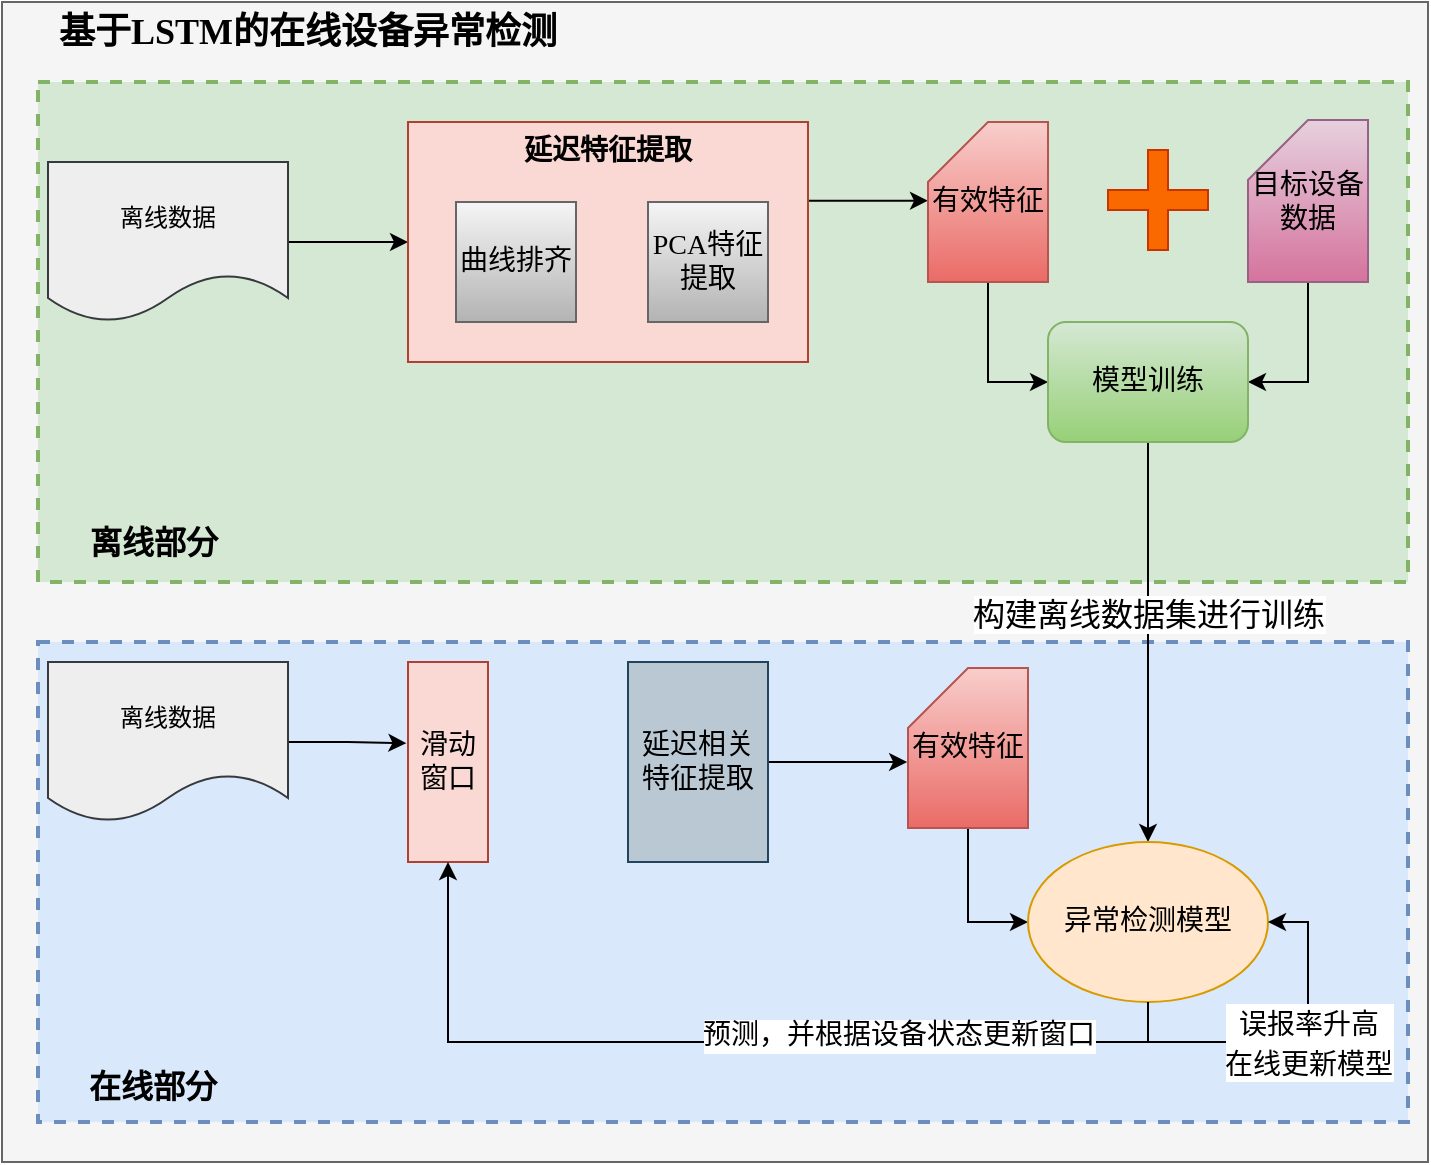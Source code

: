<mxfile version="16.4.5" type="github"><diagram id="fhJy-NMi5R2gWApcjkDZ" name="第 1 页"><mxGraphModel dx="1038" dy="547" grid="1" gridSize="10" guides="1" tooltips="1" connect="1" arrows="1" fold="1" page="1" pageScale="1" pageWidth="827" pageHeight="1169" math="0" shadow="0"><root><mxCell id="0"/><mxCell id="1" parent="0"/><mxCell id="j8Rh7myEelyss6LWzy7N-34" value="" style="rounded=0;whiteSpace=wrap;html=1;fontFamily=Times New Roman;fontSize=14;fillColor=#f5f5f5;fontColor=#333333;strokeColor=#666666;" vertex="1" parent="1"><mxGeometry x="127" y="30" width="713" height="580" as="geometry"/></mxCell><mxCell id="j8Rh7myEelyss6LWzy7N-38" value="" style="rounded=0;whiteSpace=wrap;html=1;dashed=1;fontFamily=Times New Roman;fontSize=16;strokeWidth=2;fillColor=#dae8fc;strokeColor=#6c8ebf;" vertex="1" parent="1"><mxGeometry x="145" y="350" width="685" height="240" as="geometry"/></mxCell><mxCell id="j8Rh7myEelyss6LWzy7N-36" value="" style="rounded=0;whiteSpace=wrap;html=1;fontFamily=Times New Roman;fontSize=18;dashed=1;strokeWidth=2;fillColor=#d5e8d4;strokeColor=#82b366;" vertex="1" parent="1"><mxGeometry x="145" y="70" width="685" height="250" as="geometry"/></mxCell><mxCell id="j8Rh7myEelyss6LWzy7N-19" style="edgeStyle=orthogonalEdgeStyle;rounded=0;orthogonalLoop=1;jettySize=auto;html=1;exitX=1;exitY=0.5;exitDx=0;exitDy=0;entryX=0;entryY=0.5;entryDx=0;entryDy=0;fontFamily=Times New Roman;fontSize=14;" edge="1" parent="1" source="j8Rh7myEelyss6LWzy7N-1" target="j8Rh7myEelyss6LWzy7N-3"><mxGeometry relative="1" as="geometry"/></mxCell><mxCell id="j8Rh7myEelyss6LWzy7N-1" value="&lt;font face=&quot;Times New Roman&quot;&gt;离线数据&lt;/font&gt;" style="shape=document;whiteSpace=wrap;html=1;boundedLbl=1;fillColor=#eeeeee;strokeColor=#36393d;" vertex="1" parent="1"><mxGeometry x="150" y="110" width="120" height="80" as="geometry"/></mxCell><mxCell id="j8Rh7myEelyss6LWzy7N-29" style="edgeStyle=orthogonalEdgeStyle;rounded=0;orthogonalLoop=1;jettySize=auto;html=1;exitX=1;exitY=0.5;exitDx=0;exitDy=0;entryX=-0.02;entryY=0.406;entryDx=0;entryDy=0;entryPerimeter=0;fontFamily=Times New Roman;fontSize=14;" edge="1" parent="1" source="j8Rh7myEelyss6LWzy7N-2" target="j8Rh7myEelyss6LWzy7N-20"><mxGeometry relative="1" as="geometry"/></mxCell><mxCell id="j8Rh7myEelyss6LWzy7N-2" value="&lt;font face=&quot;Times New Roman&quot;&gt;离线数据&lt;/font&gt;" style="shape=document;whiteSpace=wrap;html=1;boundedLbl=1;fillColor=#eeeeee;strokeColor=#36393d;" vertex="1" parent="1"><mxGeometry x="150" y="360" width="120" height="80" as="geometry"/></mxCell><mxCell id="j8Rh7myEelyss6LWzy7N-11" style="edgeStyle=orthogonalEdgeStyle;rounded=0;orthogonalLoop=1;jettySize=auto;html=1;exitX=1;exitY=0.5;exitDx=0;exitDy=0;entryX=0;entryY=0.492;entryDx=0;entryDy=0;entryPerimeter=0;fontFamily=Times New Roman;fontSize=14;" edge="1" parent="1" source="j8Rh7myEelyss6LWzy7N-3" target="j8Rh7myEelyss6LWzy7N-7"><mxGeometry relative="1" as="geometry"><Array as="points"><mxPoint x="530" y="129"/></Array></mxGeometry></mxCell><mxCell id="j8Rh7myEelyss6LWzy7N-3" value="" style="rounded=0;whiteSpace=wrap;html=1;fillColor=#fad9d5;strokeColor=#ae4132;" vertex="1" parent="1"><mxGeometry x="330" y="90" width="200" height="120" as="geometry"/></mxCell><mxCell id="j8Rh7myEelyss6LWzy7N-4" value="&lt;font face=&quot;Times New Roman&quot; style=&quot;font-size: 14px&quot;&gt;&lt;b&gt;延迟特征提取&lt;/b&gt;&lt;/font&gt;" style="text;html=1;strokeColor=none;fillColor=none;align=center;verticalAlign=middle;whiteSpace=wrap;rounded=0;" vertex="1" parent="1"><mxGeometry x="380" y="90" width="100" height="30" as="geometry"/></mxCell><mxCell id="j8Rh7myEelyss6LWzy7N-5" value="曲线排齐" style="whiteSpace=wrap;html=1;aspect=fixed;fontFamily=Times New Roman;fontSize=14;fillColor=#f5f5f5;gradientColor=#b3b3b3;strokeColor=#666666;" vertex="1" parent="1"><mxGeometry x="354" y="130" width="60" height="60" as="geometry"/></mxCell><mxCell id="j8Rh7myEelyss6LWzy7N-6" value="PCA特征提取" style="whiteSpace=wrap;html=1;aspect=fixed;fontFamily=Times New Roman;fontSize=14;fillColor=#f5f5f5;gradientColor=#b3b3b3;strokeColor=#666666;" vertex="1" parent="1"><mxGeometry x="450" y="130" width="60" height="60" as="geometry"/></mxCell><mxCell id="j8Rh7myEelyss6LWzy7N-16" style="edgeStyle=orthogonalEdgeStyle;rounded=0;orthogonalLoop=1;jettySize=auto;html=1;exitX=0.5;exitY=1;exitDx=0;exitDy=0;exitPerimeter=0;entryX=0;entryY=0.5;entryDx=0;entryDy=0;fontFamily=Times New Roman;fontSize=14;" edge="1" parent="1" source="j8Rh7myEelyss6LWzy7N-7" target="j8Rh7myEelyss6LWzy7N-15"><mxGeometry relative="1" as="geometry"/></mxCell><mxCell id="j8Rh7myEelyss6LWzy7N-7" value="有效特征" style="shape=card;whiteSpace=wrap;html=1;fontFamily=Times New Roman;fontSize=14;fillColor=#f8cecc;gradientColor=#ea6b66;strokeColor=#b85450;" vertex="1" parent="1"><mxGeometry x="590" y="90" width="60" height="80" as="geometry"/></mxCell><mxCell id="j8Rh7myEelyss6LWzy7N-17" style="edgeStyle=orthogonalEdgeStyle;rounded=0;orthogonalLoop=1;jettySize=auto;html=1;exitX=0.5;exitY=1;exitDx=0;exitDy=0;exitPerimeter=0;entryX=1;entryY=0.5;entryDx=0;entryDy=0;fontFamily=Times New Roman;fontSize=14;" edge="1" parent="1" source="j8Rh7myEelyss6LWzy7N-8" target="j8Rh7myEelyss6LWzy7N-15"><mxGeometry relative="1" as="geometry"/></mxCell><mxCell id="j8Rh7myEelyss6LWzy7N-8" value="目标设备数据" style="shape=card;whiteSpace=wrap;html=1;fontFamily=Times New Roman;fontSize=14;fillColor=#e6d0de;gradientColor=#d5739d;strokeColor=#996185;" vertex="1" parent="1"><mxGeometry x="750" y="89" width="60" height="81" as="geometry"/></mxCell><mxCell id="j8Rh7myEelyss6LWzy7N-10" value="" style="shape=cross;whiteSpace=wrap;html=1;fontFamily=Times New Roman;fontSize=14;fillColor=#fa6800;fontColor=#000000;strokeColor=#C73500;" vertex="1" parent="1"><mxGeometry x="680" y="104" width="50" height="50" as="geometry"/></mxCell><mxCell id="j8Rh7myEelyss6LWzy7N-25" style="edgeStyle=orthogonalEdgeStyle;rounded=0;orthogonalLoop=1;jettySize=auto;html=1;exitX=0.5;exitY=1;exitDx=0;exitDy=0;entryX=0.5;entryY=0;entryDx=0;entryDy=0;fontFamily=Times New Roman;fontSize=14;" edge="1" parent="1" source="j8Rh7myEelyss6LWzy7N-15" target="j8Rh7myEelyss6LWzy7N-24"><mxGeometry relative="1" as="geometry"/></mxCell><mxCell id="j8Rh7myEelyss6LWzy7N-40" value="构建离线数据集进行训练" style="edgeLabel;html=1;align=center;verticalAlign=middle;resizable=0;points=[];fontSize=16;fontFamily=Times New Roman;" vertex="1" connectable="0" parent="j8Rh7myEelyss6LWzy7N-25"><mxGeometry x="-0.144" relative="1" as="geometry"><mxPoint as="offset"/></mxGeometry></mxCell><mxCell id="j8Rh7myEelyss6LWzy7N-15" value="模型训练" style="rounded=1;whiteSpace=wrap;html=1;fontFamily=Times New Roman;fontSize=14;fillColor=#d5e8d4;gradientColor=#97d077;strokeColor=#82b366;" vertex="1" parent="1"><mxGeometry x="650" y="190" width="100" height="60" as="geometry"/></mxCell><mxCell id="j8Rh7myEelyss6LWzy7N-20" value="滑动窗口" style="rounded=0;whiteSpace=wrap;html=1;fontFamily=Times New Roman;fontSize=14;fillColor=#fad9d5;strokeColor=#ae4132;" vertex="1" parent="1"><mxGeometry x="330" y="360" width="40" height="100" as="geometry"/></mxCell><mxCell id="j8Rh7myEelyss6LWzy7N-33" style="edgeStyle=orthogonalEdgeStyle;rounded=0;orthogonalLoop=1;jettySize=auto;html=1;exitX=1;exitY=0.5;exitDx=0;exitDy=0;entryX=-0.007;entryY=0.588;entryDx=0;entryDy=0;entryPerimeter=0;fontFamily=Times New Roman;fontSize=14;" edge="1" parent="1" source="j8Rh7myEelyss6LWzy7N-21" target="j8Rh7myEelyss6LWzy7N-22"><mxGeometry relative="1" as="geometry"/></mxCell><mxCell id="j8Rh7myEelyss6LWzy7N-21" value="延迟相关特征提取" style="rounded=0;whiteSpace=wrap;html=1;fontFamily=Times New Roman;fontSize=14;fillColor=#bac8d3;strokeColor=#23445d;" vertex="1" parent="1"><mxGeometry x="440" y="360" width="70" height="100" as="geometry"/></mxCell><mxCell id="j8Rh7myEelyss6LWzy7N-30" style="edgeStyle=orthogonalEdgeStyle;rounded=0;orthogonalLoop=1;jettySize=auto;html=1;exitX=0.5;exitY=1;exitDx=0;exitDy=0;exitPerimeter=0;entryX=0;entryY=0.5;entryDx=0;entryDy=0;fontFamily=Times New Roman;fontSize=14;" edge="1" parent="1" source="j8Rh7myEelyss6LWzy7N-22" target="j8Rh7myEelyss6LWzy7N-24"><mxGeometry relative="1" as="geometry"/></mxCell><mxCell id="j8Rh7myEelyss6LWzy7N-22" value="有效特征" style="shape=card;whiteSpace=wrap;html=1;fontFamily=Times New Roman;fontSize=14;fillColor=#f8cecc;gradientColor=#ea6b66;strokeColor=#b85450;" vertex="1" parent="1"><mxGeometry x="580" y="363" width="60" height="80" as="geometry"/></mxCell><mxCell id="j8Rh7myEelyss6LWzy7N-27" style="edgeStyle=orthogonalEdgeStyle;rounded=0;orthogonalLoop=1;jettySize=auto;html=1;exitX=0.5;exitY=1;exitDx=0;exitDy=0;entryX=0.5;entryY=1;entryDx=0;entryDy=0;fontFamily=Times New Roman;fontSize=14;" edge="1" parent="1" source="j8Rh7myEelyss6LWzy7N-24" target="j8Rh7myEelyss6LWzy7N-20"><mxGeometry relative="1" as="geometry"/></mxCell><mxCell id="j8Rh7myEelyss6LWzy7N-28" value="&lt;span style=&quot;font-weight: normal&quot;&gt;预测，并根据设备状态更新窗口&lt;/span&gt;" style="edgeLabel;html=1;align=center;verticalAlign=middle;resizable=0;points=[];fontSize=14;fontFamily=Times New Roman;fontStyle=1" vertex="1" connectable="0" parent="j8Rh7myEelyss6LWzy7N-27"><mxGeometry x="-0.368" y="-3" relative="1" as="geometry"><mxPoint as="offset"/></mxGeometry></mxCell><mxCell id="j8Rh7myEelyss6LWzy7N-24" value="异常检测模型" style="ellipse;whiteSpace=wrap;html=1;fontFamily=Times New Roman;fontSize=14;fillColor=#ffe6cc;strokeColor=#d79b00;" vertex="1" parent="1"><mxGeometry x="640" y="450" width="120" height="80" as="geometry"/></mxCell><mxCell id="j8Rh7myEelyss6LWzy7N-35" value="&lt;font size=&quot;1&quot;&gt;&lt;b style=&quot;font-size: 18px&quot;&gt;基于LSTM的在线设备异常检测&lt;/b&gt;&lt;/font&gt;" style="text;html=1;strokeColor=none;fillColor=none;align=center;verticalAlign=middle;whiteSpace=wrap;rounded=0;fontFamily=Times New Roman;fontSize=14;" vertex="1" parent="1"><mxGeometry x="150" y="30" width="260" height="30" as="geometry"/></mxCell><mxCell id="j8Rh7myEelyss6LWzy7N-37" value="&lt;font style=&quot;font-size: 16px&quot;&gt;&lt;b&gt;离线部分&lt;/b&gt;&lt;/font&gt;" style="text;html=1;strokeColor=none;fillColor=none;align=center;verticalAlign=middle;whiteSpace=wrap;rounded=0;dashed=1;fontFamily=Times New Roman;fontSize=18;" vertex="1" parent="1"><mxGeometry x="167.5" y="280" width="70" height="40" as="geometry"/></mxCell><mxCell id="j8Rh7myEelyss6LWzy7N-39" value="&lt;b&gt;在线部分&lt;/b&gt;" style="text;html=1;strokeColor=none;fillColor=none;align=center;verticalAlign=middle;whiteSpace=wrap;rounded=0;dashed=1;fontFamily=Times New Roman;fontSize=16;" vertex="1" parent="1"><mxGeometry x="165" y="557" width="75" height="30" as="geometry"/></mxCell><mxCell id="j8Rh7myEelyss6LWzy7N-41" style="edgeStyle=orthogonalEdgeStyle;rounded=0;orthogonalLoop=1;jettySize=auto;html=1;exitX=0.5;exitY=1;exitDx=0;exitDy=0;entryX=1;entryY=0.5;entryDx=0;entryDy=0;fontFamily=Times New Roman;fontSize=16;" edge="1" parent="1" source="j8Rh7myEelyss6LWzy7N-24" target="j8Rh7myEelyss6LWzy7N-24"><mxGeometry relative="1" as="geometry"/></mxCell><mxCell id="j8Rh7myEelyss6LWzy7N-42" value="&lt;font style=&quot;font-size: 14px&quot;&gt;误报率升高&lt;br&gt;在线更新模型&lt;/font&gt;" style="edgeLabel;html=1;align=center;verticalAlign=middle;resizable=0;points=[];fontSize=16;fontFamily=Times New Roman;" vertex="1" connectable="0" parent="j8Rh7myEelyss6LWzy7N-41"><mxGeometry x="-0.18" y="-3" relative="1" as="geometry"><mxPoint x="26" y="-3" as="offset"/></mxGeometry></mxCell></root></mxGraphModel></diagram></mxfile>